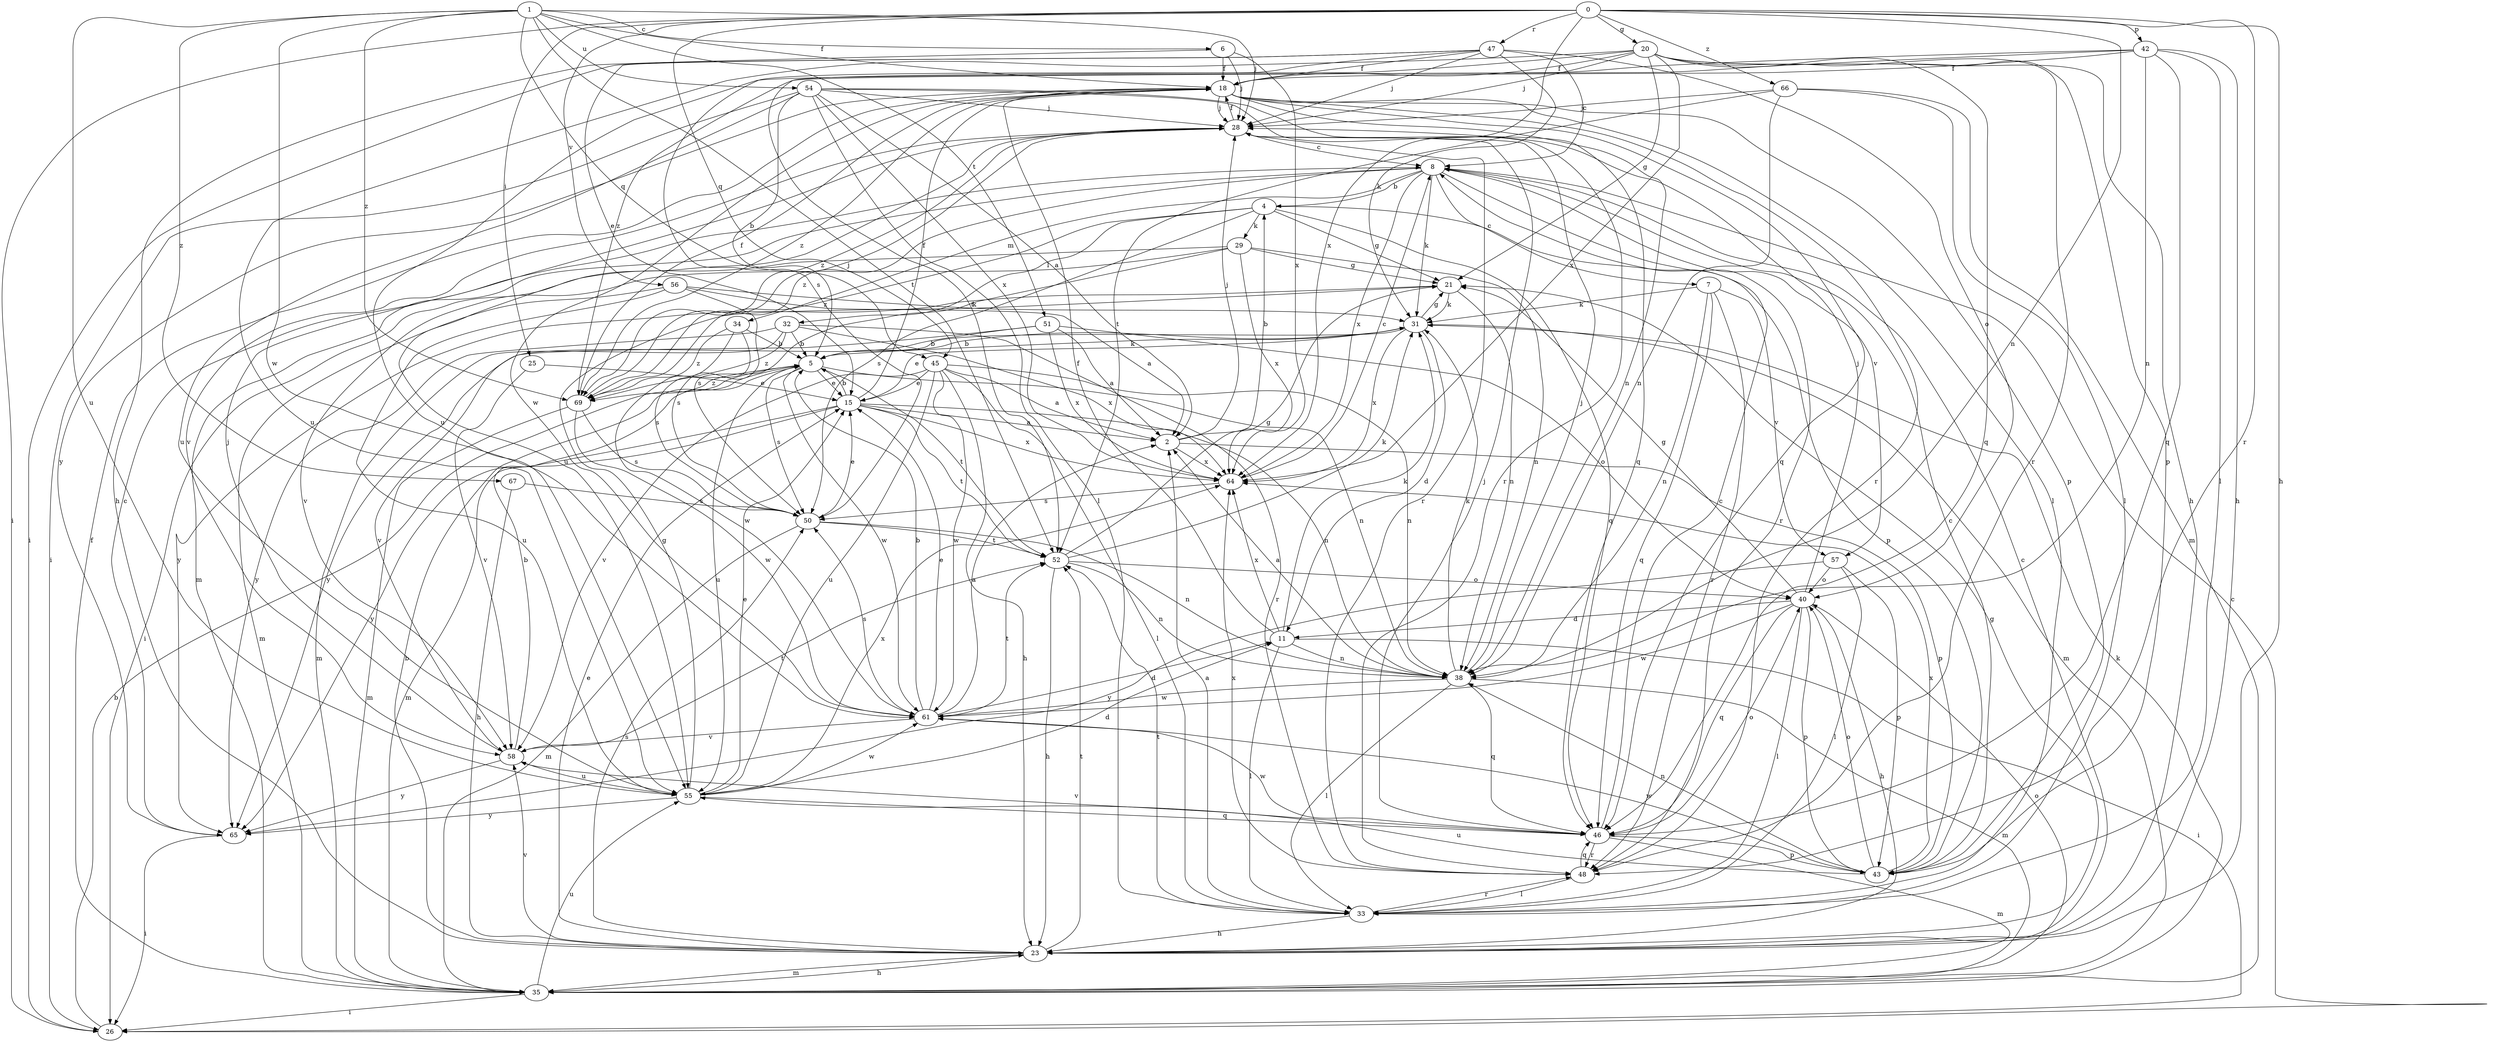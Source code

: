 strict digraph  {
0;
1;
2;
4;
5;
6;
7;
8;
11;
15;
18;
20;
21;
23;
25;
26;
28;
29;
31;
32;
33;
34;
35;
38;
40;
42;
43;
45;
46;
47;
48;
50;
51;
52;
54;
55;
56;
57;
58;
61;
64;
65;
66;
67;
69;
0 -> 20  [label=g];
0 -> 23  [label=h];
0 -> 25  [label=i];
0 -> 26  [label=i];
0 -> 38  [label=n];
0 -> 42  [label=p];
0 -> 45  [label=q];
0 -> 47  [label=r];
0 -> 48  [label=r];
0 -> 56  [label=v];
0 -> 64  [label=x];
0 -> 66  [label=z];
1 -> 6  [label=c];
1 -> 18  [label=f];
1 -> 28  [label=j];
1 -> 45  [label=q];
1 -> 51  [label=t];
1 -> 52  [label=t];
1 -> 54  [label=u];
1 -> 55  [label=u];
1 -> 61  [label=w];
1 -> 67  [label=z];
1 -> 69  [label=z];
2 -> 4  [label=b];
2 -> 28  [label=j];
2 -> 43  [label=p];
2 -> 64  [label=x];
4 -> 21  [label=g];
4 -> 29  [label=k];
4 -> 32  [label=l];
4 -> 43  [label=p];
4 -> 46  [label=q];
4 -> 50  [label=s];
4 -> 69  [label=z];
5 -> 15  [label=e];
5 -> 31  [label=k];
5 -> 38  [label=n];
5 -> 50  [label=s];
5 -> 52  [label=t];
5 -> 55  [label=u];
5 -> 61  [label=w];
5 -> 69  [label=z];
6 -> 18  [label=f];
6 -> 23  [label=h];
6 -> 28  [label=j];
6 -> 64  [label=x];
7 -> 31  [label=k];
7 -> 38  [label=n];
7 -> 46  [label=q];
7 -> 48  [label=r];
7 -> 57  [label=v];
8 -> 4  [label=b];
8 -> 7  [label=c];
8 -> 31  [label=k];
8 -> 34  [label=m];
8 -> 35  [label=m];
8 -> 48  [label=r];
8 -> 57  [label=v];
8 -> 64  [label=x];
8 -> 69  [label=z];
11 -> 18  [label=f];
11 -> 26  [label=i];
11 -> 31  [label=k];
11 -> 33  [label=l];
11 -> 38  [label=n];
11 -> 64  [label=x];
15 -> 2  [label=a];
15 -> 5  [label=b];
15 -> 18  [label=f];
15 -> 35  [label=m];
15 -> 38  [label=n];
15 -> 52  [label=t];
15 -> 64  [label=x];
15 -> 65  [label=y];
18 -> 28  [label=j];
18 -> 33  [label=l];
18 -> 38  [label=n];
18 -> 43  [label=p];
18 -> 46  [label=q];
18 -> 48  [label=r];
18 -> 61  [label=w];
18 -> 65  [label=y];
18 -> 69  [label=z];
20 -> 18  [label=f];
20 -> 21  [label=g];
20 -> 23  [label=h];
20 -> 28  [label=j];
20 -> 43  [label=p];
20 -> 46  [label=q];
20 -> 48  [label=r];
20 -> 52  [label=t];
20 -> 55  [label=u];
20 -> 64  [label=x];
21 -> 31  [label=k];
21 -> 38  [label=n];
21 -> 65  [label=y];
23 -> 5  [label=b];
23 -> 8  [label=c];
23 -> 15  [label=e];
23 -> 21  [label=g];
23 -> 35  [label=m];
23 -> 50  [label=s];
23 -> 52  [label=t];
23 -> 58  [label=v];
25 -> 15  [label=e];
25 -> 58  [label=v];
26 -> 5  [label=b];
26 -> 8  [label=c];
28 -> 8  [label=c];
28 -> 18  [label=f];
28 -> 48  [label=r];
28 -> 55  [label=u];
28 -> 58  [label=v];
28 -> 69  [label=z];
29 -> 21  [label=g];
29 -> 26  [label=i];
29 -> 38  [label=n];
29 -> 50  [label=s];
29 -> 58  [label=v];
29 -> 64  [label=x];
31 -> 5  [label=b];
31 -> 11  [label=d];
31 -> 15  [label=e];
31 -> 21  [label=g];
31 -> 35  [label=m];
31 -> 64  [label=x];
31 -> 65  [label=y];
32 -> 5  [label=b];
32 -> 35  [label=m];
32 -> 48  [label=r];
32 -> 64  [label=x];
32 -> 65  [label=y];
32 -> 69  [label=z];
33 -> 2  [label=a];
33 -> 23  [label=h];
33 -> 48  [label=r];
33 -> 52  [label=t];
34 -> 5  [label=b];
34 -> 50  [label=s];
34 -> 61  [label=w];
34 -> 69  [label=z];
35 -> 18  [label=f];
35 -> 23  [label=h];
35 -> 26  [label=i];
35 -> 31  [label=k];
35 -> 40  [label=o];
35 -> 55  [label=u];
38 -> 2  [label=a];
38 -> 28  [label=j];
38 -> 31  [label=k];
38 -> 33  [label=l];
38 -> 35  [label=m];
38 -> 46  [label=q];
38 -> 61  [label=w];
40 -> 11  [label=d];
40 -> 21  [label=g];
40 -> 23  [label=h];
40 -> 28  [label=j];
40 -> 33  [label=l];
40 -> 43  [label=p];
40 -> 46  [label=q];
40 -> 61  [label=w];
42 -> 18  [label=f];
42 -> 23  [label=h];
42 -> 33  [label=l];
42 -> 38  [label=n];
42 -> 46  [label=q];
42 -> 55  [label=u];
42 -> 69  [label=z];
43 -> 8  [label=c];
43 -> 38  [label=n];
43 -> 40  [label=o];
43 -> 55  [label=u];
43 -> 61  [label=w];
43 -> 64  [label=x];
45 -> 2  [label=a];
45 -> 15  [label=e];
45 -> 23  [label=h];
45 -> 33  [label=l];
45 -> 38  [label=n];
45 -> 55  [label=u];
45 -> 58  [label=v];
45 -> 61  [label=w];
46 -> 8  [label=c];
46 -> 28  [label=j];
46 -> 35  [label=m];
46 -> 40  [label=o];
46 -> 43  [label=p];
46 -> 48  [label=r];
46 -> 58  [label=v];
46 -> 61  [label=w];
47 -> 8  [label=c];
47 -> 15  [label=e];
47 -> 18  [label=f];
47 -> 26  [label=i];
47 -> 28  [label=j];
47 -> 31  [label=k];
47 -> 40  [label=o];
47 -> 50  [label=s];
48 -> 33  [label=l];
48 -> 46  [label=q];
48 -> 64  [label=x];
50 -> 15  [label=e];
50 -> 35  [label=m];
50 -> 38  [label=n];
50 -> 52  [label=t];
51 -> 2  [label=a];
51 -> 5  [label=b];
51 -> 40  [label=o];
51 -> 58  [label=v];
51 -> 64  [label=x];
52 -> 21  [label=g];
52 -> 23  [label=h];
52 -> 31  [label=k];
52 -> 38  [label=n];
52 -> 40  [label=o];
54 -> 2  [label=a];
54 -> 5  [label=b];
54 -> 26  [label=i];
54 -> 28  [label=j];
54 -> 33  [label=l];
54 -> 46  [label=q];
54 -> 48  [label=r];
54 -> 55  [label=u];
54 -> 64  [label=x];
55 -> 11  [label=d];
55 -> 15  [label=e];
55 -> 21  [label=g];
55 -> 46  [label=q];
55 -> 61  [label=w];
55 -> 64  [label=x];
55 -> 65  [label=y];
56 -> 2  [label=a];
56 -> 31  [label=k];
56 -> 35  [label=m];
56 -> 50  [label=s];
56 -> 55  [label=u];
57 -> 33  [label=l];
57 -> 40  [label=o];
57 -> 43  [label=p];
57 -> 65  [label=y];
58 -> 5  [label=b];
58 -> 28  [label=j];
58 -> 52  [label=t];
58 -> 55  [label=u];
58 -> 65  [label=y];
61 -> 2  [label=a];
61 -> 5  [label=b];
61 -> 11  [label=d];
61 -> 15  [label=e];
61 -> 50  [label=s];
61 -> 52  [label=t];
61 -> 58  [label=v];
64 -> 8  [label=c];
64 -> 50  [label=s];
65 -> 8  [label=c];
65 -> 26  [label=i];
66 -> 28  [label=j];
66 -> 33  [label=l];
66 -> 35  [label=m];
66 -> 38  [label=n];
66 -> 52  [label=t];
67 -> 23  [label=h];
67 -> 50  [label=s];
69 -> 18  [label=f];
69 -> 28  [label=j];
69 -> 35  [label=m];
69 -> 50  [label=s];
69 -> 61  [label=w];
}
